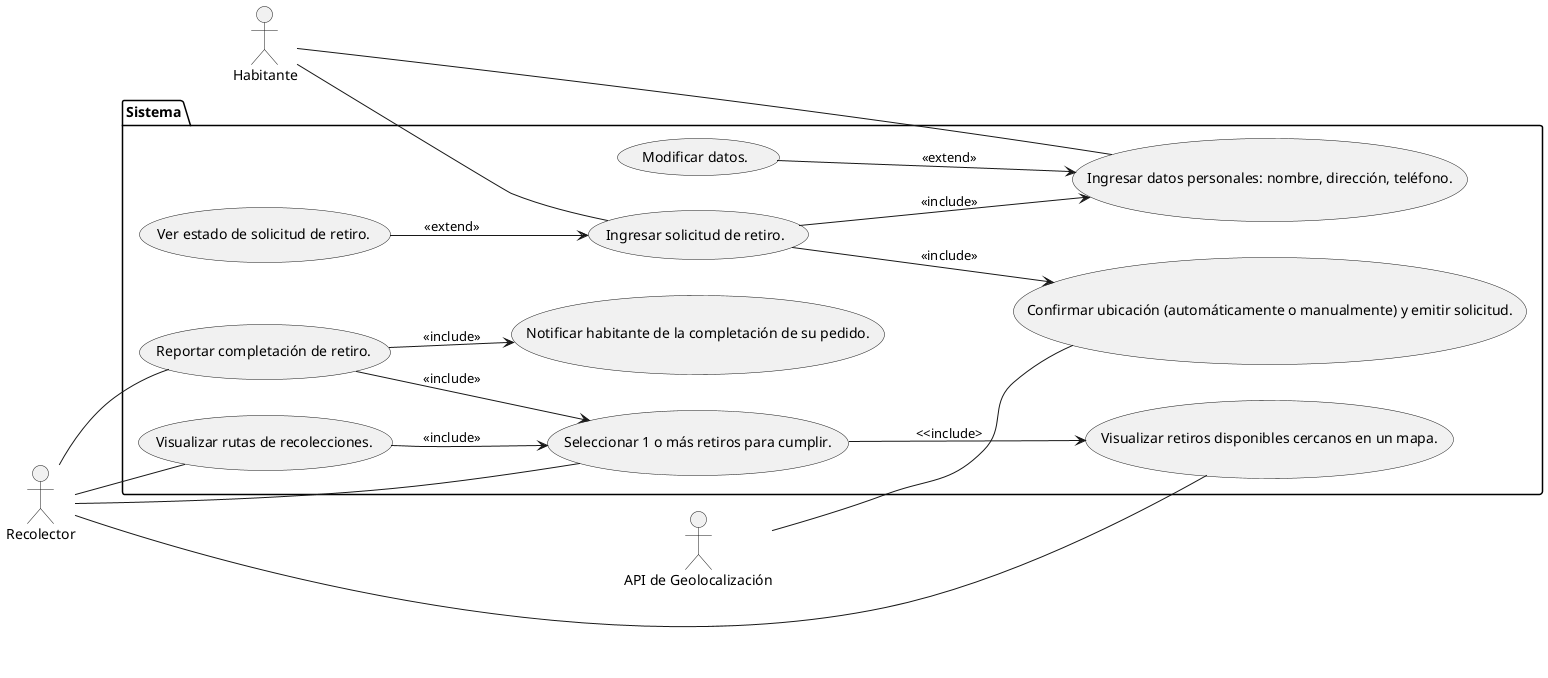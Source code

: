 @startuml
left to right direction

:Habitante:
:Recolector:
:API de Geolocalización: as api

package Sistema {
  usecase "Ingresar solicitud de retiro." as UC1
  usecase "Confirmar ubicación (automáticamente o manualmente) y emitir solicitud." as UC2
  usecase "Ingresar datos personales: nombre, dirección, teléfono." as UC3
  usecase "Modificar datos." as UC4
  usecase "Ver estado de solicitud de retiro." as UC5
  usecase "Seleccionar 1 o más retiros para cumplir." as UC6
  usecase "Visualizar retiros disponibles cercanos en un mapa." as UC7
  usecase "Reportar completación de retiro." as UC8
  usecase "Visualizar rutas de recolecciones." as UC9
  usecase "Notificar habitante de la completación de su pedido." as UC10
}

:UC1: --> :UC2: : <<include>>
:UC1: --> :UC3: : <<include>>
:UC6: --> :UC7: : <<include>
:UC9: --> :UC6: : <<include>>
:UC8: --> :UC6: : <<include>>
:UC8: --> :UC10: : <<include>>


:UC4: --> :UC3:: <<extend>>
:UC5: --> :UC1:: <<extend>>



:Habitante: -- UC1
:Habitante: -- UC3
:Recolector: -- UC6
:Recolector: -- UC7
:Recolector: -- UC8
:Recolector: -- UC9
:api: -- UC2
@enduml
